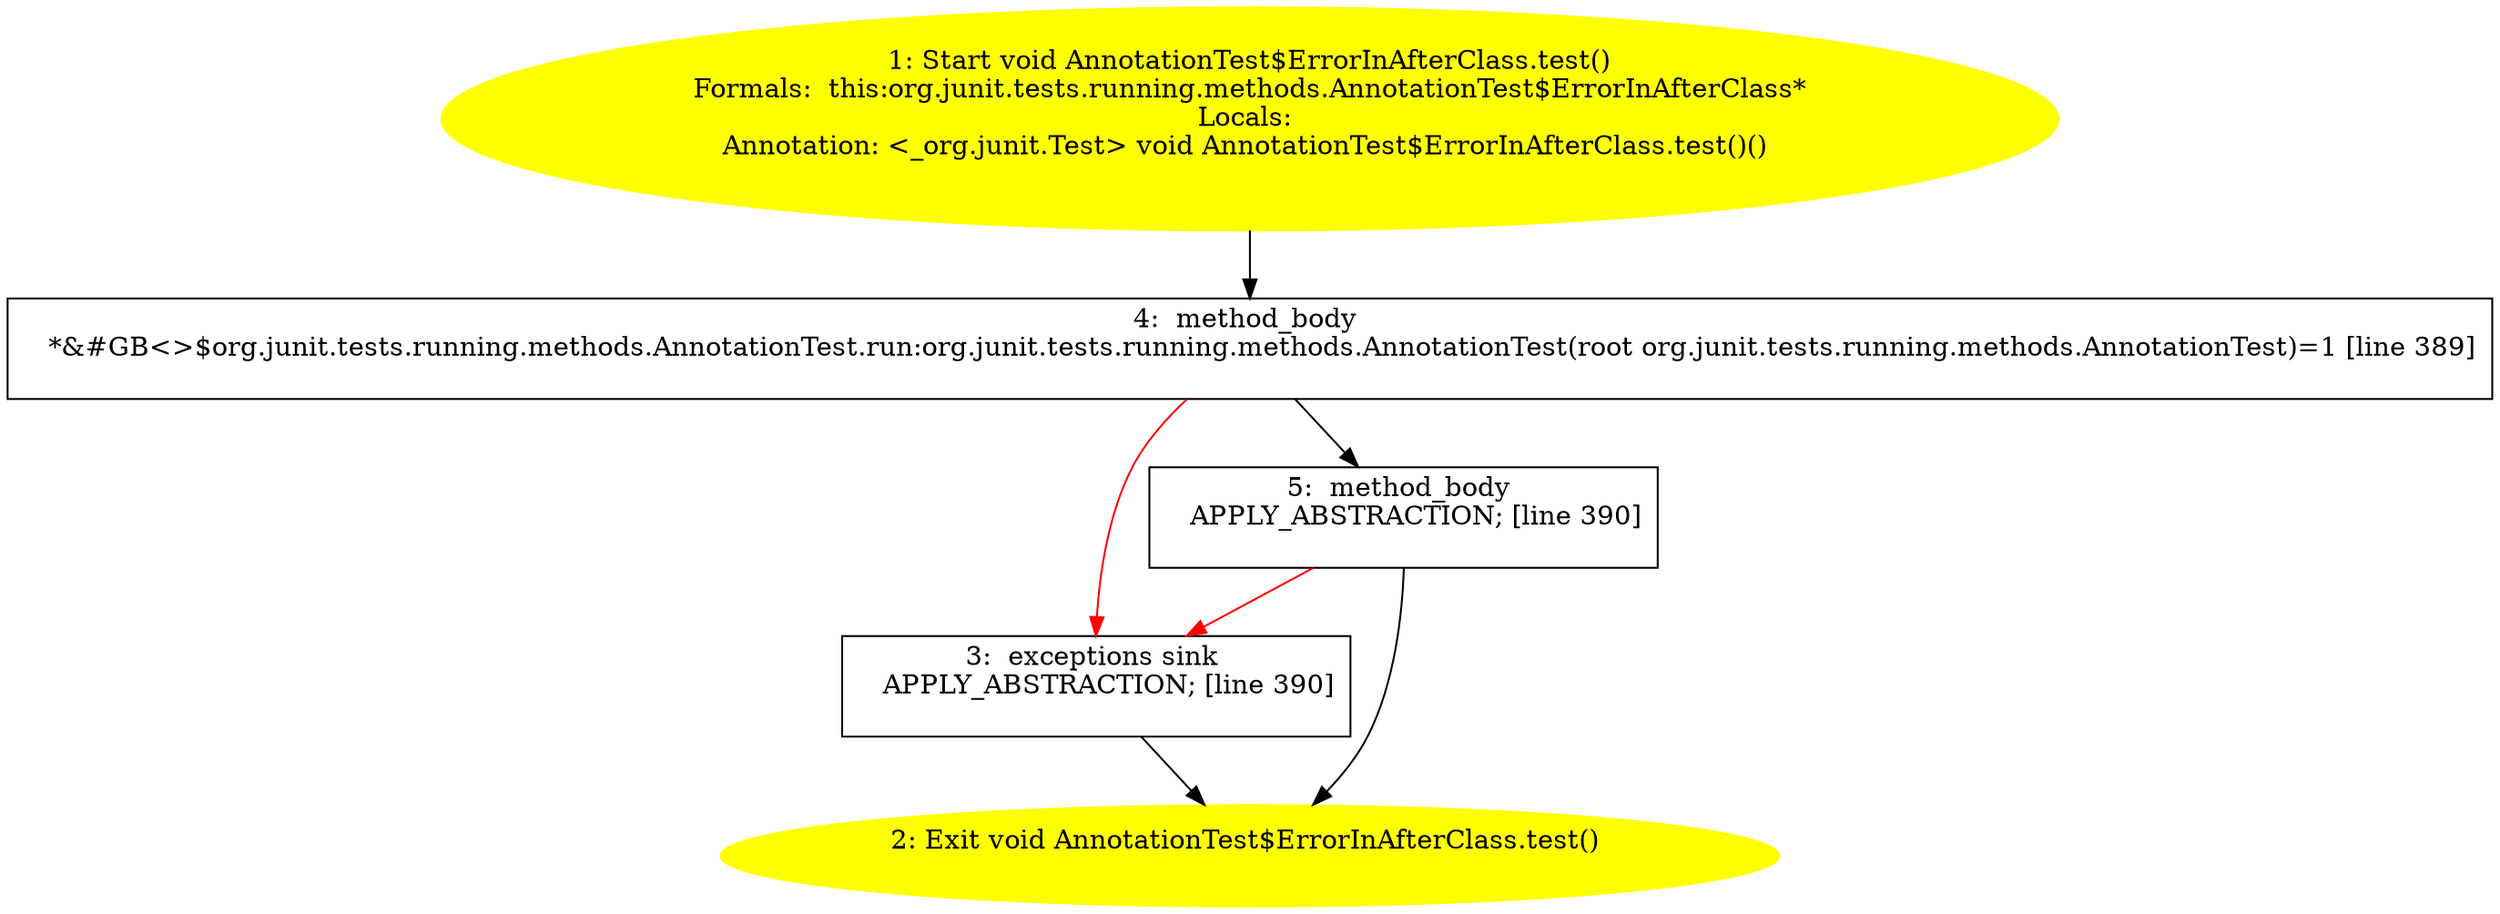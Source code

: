 /* @generated */
digraph cfg {
"org.junit.tests.running.methods.AnnotationTest$ErrorInAfterClass.test():void.234ef1a3b829fdef671da1479ea3f052_1" [label="1: Start void AnnotationTest$ErrorInAfterClass.test()\nFormals:  this:org.junit.tests.running.methods.AnnotationTest$ErrorInAfterClass*\nLocals: \nAnnotation: <_org.junit.Test> void AnnotationTest$ErrorInAfterClass.test()() \n  " color=yellow style=filled]
	

	 "org.junit.tests.running.methods.AnnotationTest$ErrorInAfterClass.test():void.234ef1a3b829fdef671da1479ea3f052_1" -> "org.junit.tests.running.methods.AnnotationTest$ErrorInAfterClass.test():void.234ef1a3b829fdef671da1479ea3f052_4" ;
"org.junit.tests.running.methods.AnnotationTest$ErrorInAfterClass.test():void.234ef1a3b829fdef671da1479ea3f052_2" [label="2: Exit void AnnotationTest$ErrorInAfterClass.test() \n  " color=yellow style=filled]
	

"org.junit.tests.running.methods.AnnotationTest$ErrorInAfterClass.test():void.234ef1a3b829fdef671da1479ea3f052_3" [label="3:  exceptions sink \n   APPLY_ABSTRACTION; [line 390]\n " shape="box"]
	

	 "org.junit.tests.running.methods.AnnotationTest$ErrorInAfterClass.test():void.234ef1a3b829fdef671da1479ea3f052_3" -> "org.junit.tests.running.methods.AnnotationTest$ErrorInAfterClass.test():void.234ef1a3b829fdef671da1479ea3f052_2" ;
"org.junit.tests.running.methods.AnnotationTest$ErrorInAfterClass.test():void.234ef1a3b829fdef671da1479ea3f052_4" [label="4:  method_body \n   *&#GB<>$org.junit.tests.running.methods.AnnotationTest.run:org.junit.tests.running.methods.AnnotationTest(root org.junit.tests.running.methods.AnnotationTest)=1 [line 389]\n " shape="box"]
	

	 "org.junit.tests.running.methods.AnnotationTest$ErrorInAfterClass.test():void.234ef1a3b829fdef671da1479ea3f052_4" -> "org.junit.tests.running.methods.AnnotationTest$ErrorInAfterClass.test():void.234ef1a3b829fdef671da1479ea3f052_5" ;
	 "org.junit.tests.running.methods.AnnotationTest$ErrorInAfterClass.test():void.234ef1a3b829fdef671da1479ea3f052_4" -> "org.junit.tests.running.methods.AnnotationTest$ErrorInAfterClass.test():void.234ef1a3b829fdef671da1479ea3f052_3" [color="red" ];
"org.junit.tests.running.methods.AnnotationTest$ErrorInAfterClass.test():void.234ef1a3b829fdef671da1479ea3f052_5" [label="5:  method_body \n   APPLY_ABSTRACTION; [line 390]\n " shape="box"]
	

	 "org.junit.tests.running.methods.AnnotationTest$ErrorInAfterClass.test():void.234ef1a3b829fdef671da1479ea3f052_5" -> "org.junit.tests.running.methods.AnnotationTest$ErrorInAfterClass.test():void.234ef1a3b829fdef671da1479ea3f052_2" ;
	 "org.junit.tests.running.methods.AnnotationTest$ErrorInAfterClass.test():void.234ef1a3b829fdef671da1479ea3f052_5" -> "org.junit.tests.running.methods.AnnotationTest$ErrorInAfterClass.test():void.234ef1a3b829fdef671da1479ea3f052_3" [color="red" ];
}
